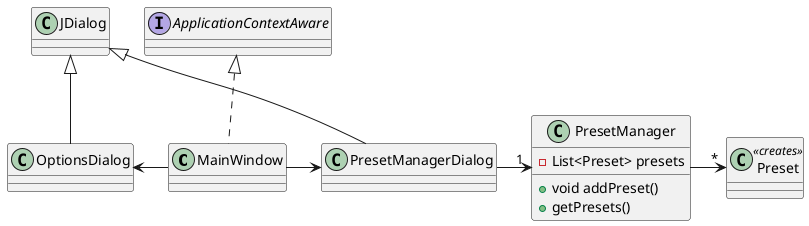 @startuml
class MainWindow implements ApplicationContextAware
class OptionsDialog extends JDialog
class PresetManagerDialog extends JDialog
class Preset
interface ApplicationContextAware

class PresetManager {
     +void addPreset()
     -List<Preset> presets
     +getPresets()
}

MainWindow -left> OptionsDialog
MainWindow -> PresetManagerDialog
PresetManagerDialog  -> "1" PresetManager
PresetManager  -> "*" Preset
Preset <<creates>>
@enduml


